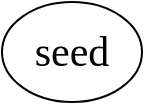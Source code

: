 <mxfile version="28.2.5">
  <diagram name="Page-1" id="-1gzF2Dyj5mBQXq9cQPM">
    <mxGraphModel dx="1042" dy="527" grid="1" gridSize="10" guides="1" tooltips="1" connect="1" arrows="1" fold="1" page="1" pageScale="1" pageWidth="850" pageHeight="1100" math="0" shadow="0">
      <root>
        <mxCell id="0" />
        <mxCell id="1" parent="0" />
        <mxCell id="WS8m4a5kr1yiGVBsjtW7-3" value="&lt;font face=&quot;Arial Narrow&quot; style=&quot;font-size: 21px;&quot;&gt;seed&lt;/font&gt;" style="ellipse;whiteSpace=wrap;html=1;" parent="1" vertex="1">
          <mxGeometry x="60" y="160" width="70" height="50" as="geometry" />
        </mxCell>
      </root>
    </mxGraphModel>
  </diagram>
</mxfile>
